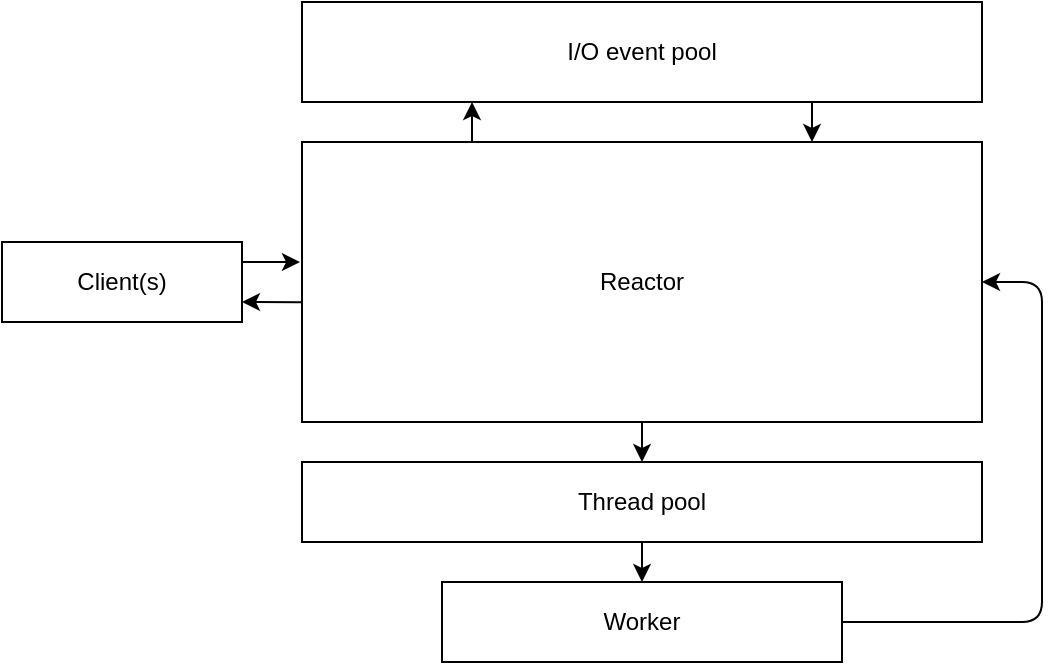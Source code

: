 <mxfile>
    <diagram id="22t3aJR0HiLwNAC7G-E6" name="Page-1">
        <mxGraphModel dx="837" dy="530" grid="1" gridSize="10" guides="1" tooltips="1" connect="1" arrows="1" fold="1" page="1" pageScale="1" pageWidth="827" pageHeight="1169" math="0" shadow="0">
            <root>
                <mxCell id="0"/>
                <mxCell id="1" parent="0"/>
                <mxCell id="14" style="edgeStyle=none;html=1;entryX=-0.003;entryY=0.429;entryDx=0;entryDy=0;exitX=1;exitY=0.25;exitDx=0;exitDy=0;entryPerimeter=0;" parent="1" source="3" target="7" edge="1">
                    <mxGeometry relative="1" as="geometry"/>
                </mxCell>
                <mxCell id="3" value="Client(s)" style="rounded=0;whiteSpace=wrap;html=1;" parent="1" vertex="1">
                    <mxGeometry x="80" y="240" width="120" height="40" as="geometry"/>
                </mxCell>
                <mxCell id="12" style="edgeStyle=none;html=1;entryX=0.75;entryY=0;entryDx=0;entryDy=0;exitX=0.75;exitY=1;exitDx=0;exitDy=0;" parent="1" source="5" target="7" edge="1">
                    <mxGeometry relative="1" as="geometry"/>
                </mxCell>
                <mxCell id="5" value="I/O event pool" style="rounded=0;whiteSpace=wrap;html=1;" parent="1" vertex="1">
                    <mxGeometry x="230" y="120" width="340" height="50" as="geometry"/>
                </mxCell>
                <mxCell id="11" style="edgeStyle=none;html=1;entryX=0.25;entryY=1;entryDx=0;entryDy=0;exitX=0.25;exitY=0;exitDx=0;exitDy=0;" parent="1" source="7" target="5" edge="1">
                    <mxGeometry relative="1" as="geometry"/>
                </mxCell>
                <mxCell id="17" style="edgeStyle=none;html=1;entryX=0.5;entryY=0;entryDx=0;entryDy=0;" parent="1" source="7" target="13" edge="1">
                    <mxGeometry relative="1" as="geometry"/>
                </mxCell>
                <mxCell id="20" style="edgeStyle=none;html=1;entryX=1;entryY=0.75;entryDx=0;entryDy=0;exitX=-0.001;exitY=0.572;exitDx=0;exitDy=0;exitPerimeter=0;" parent="1" source="7" target="3" edge="1">
                    <mxGeometry relative="1" as="geometry"/>
                </mxCell>
                <mxCell id="7" value="Reactor" style="rounded=0;whiteSpace=wrap;html=1;" parent="1" vertex="1">
                    <mxGeometry x="230" y="190" width="340" height="140" as="geometry"/>
                </mxCell>
                <mxCell id="16" value="" style="edgeStyle=none;html=1;" parent="1" source="13" target="15" edge="1">
                    <mxGeometry relative="1" as="geometry"/>
                </mxCell>
                <mxCell id="13" value="Thread pool" style="rounded=0;whiteSpace=wrap;html=1;" parent="1" vertex="1">
                    <mxGeometry x="230" y="350" width="340" height="40" as="geometry"/>
                </mxCell>
                <mxCell id="18" style="edgeStyle=none;html=1;entryX=1;entryY=0.5;entryDx=0;entryDy=0;exitX=1;exitY=0.5;exitDx=0;exitDy=0;" parent="1" source="15" target="7" edge="1">
                    <mxGeometry relative="1" as="geometry">
                        <Array as="points">
                            <mxPoint x="600" y="430"/>
                            <mxPoint x="600" y="260"/>
                        </Array>
                    </mxGeometry>
                </mxCell>
                <mxCell id="15" value="Worker" style="rounded=0;whiteSpace=wrap;html=1;" parent="1" vertex="1">
                    <mxGeometry x="300" y="410" width="200" height="40" as="geometry"/>
                </mxCell>
            </root>
        </mxGraphModel>
    </diagram>
</mxfile>